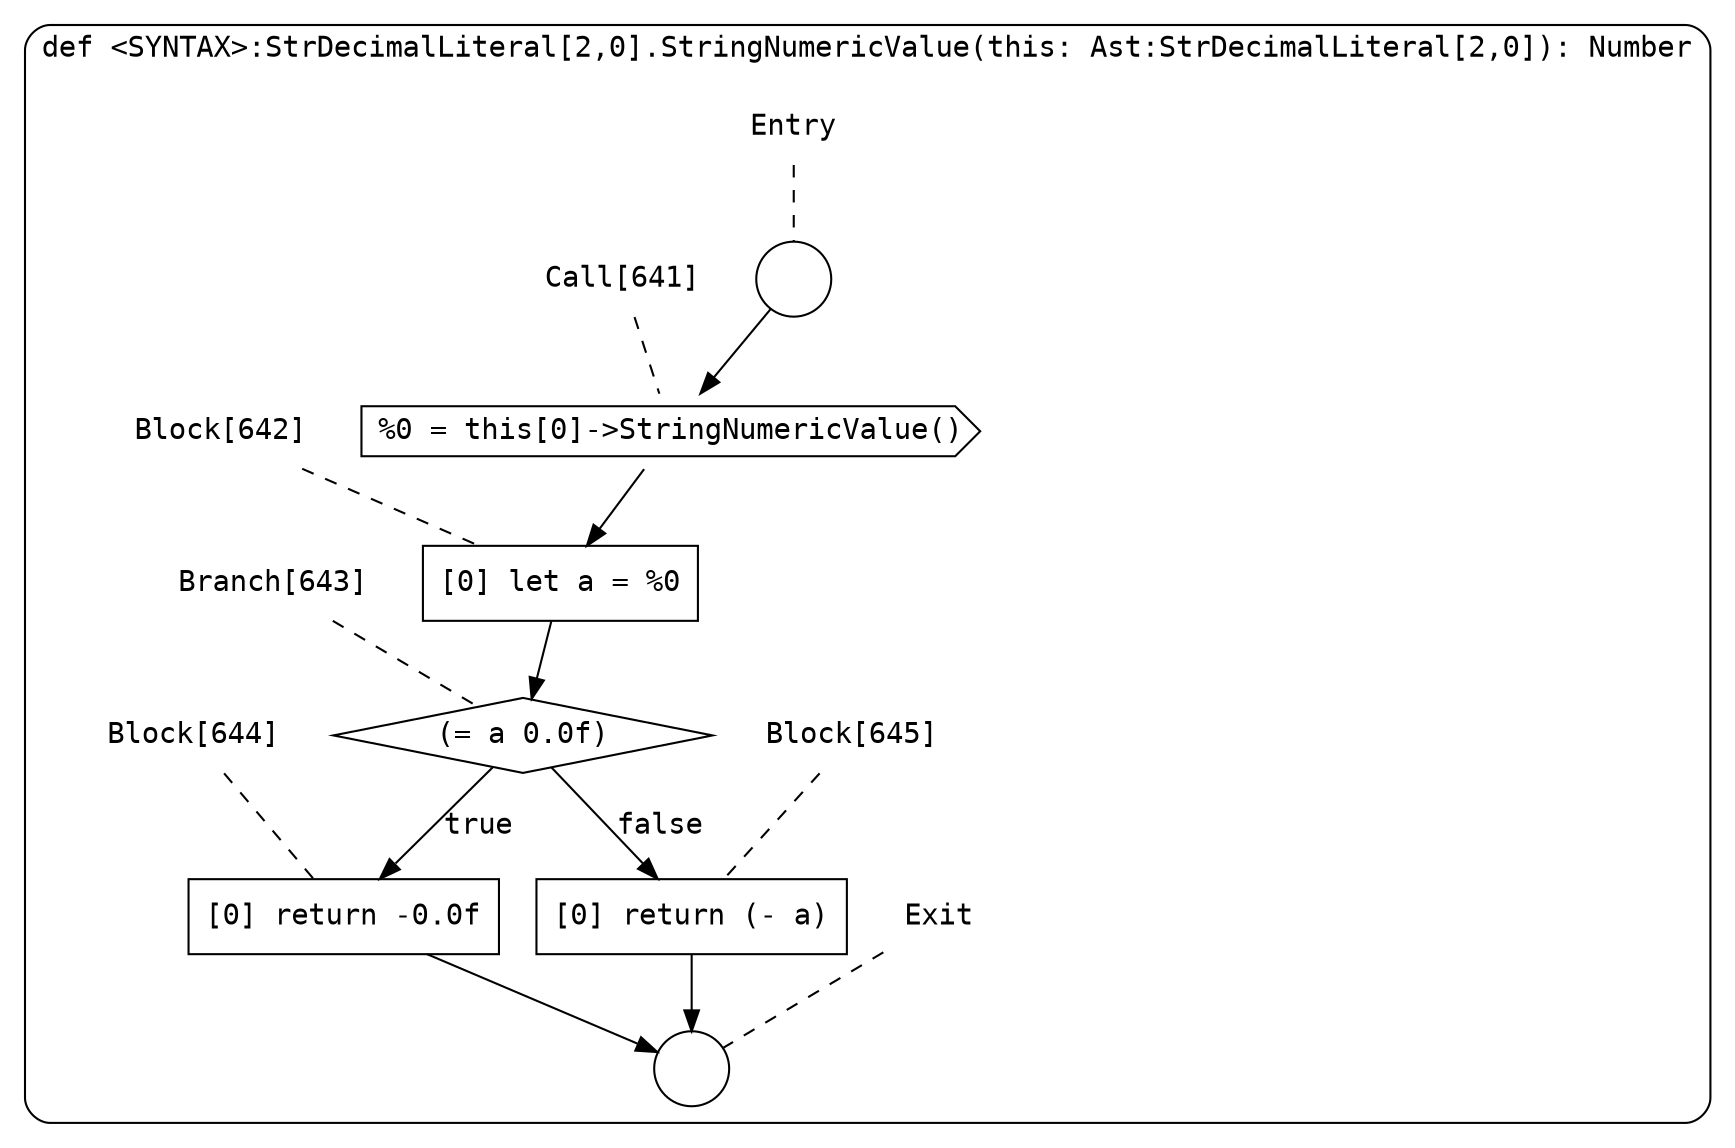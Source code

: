 digraph {
  graph [fontname = "Consolas"]
  node [fontname = "Consolas"]
  edge [fontname = "Consolas"]
  subgraph cluster87 {
    label = "def <SYNTAX>:StrDecimalLiteral[2,0].StringNumericValue(this: Ast:StrDecimalLiteral[2,0]): Number"
    style = rounded
    cluster87_entry_name [shape=none, label=<<font color="black">Entry</font>>]
    cluster87_entry_name -> cluster87_entry [arrowhead=none, color="black", style=dashed]
    cluster87_entry [shape=circle label=" " color="black" fillcolor="white" style=filled]
    cluster87_entry -> node641 [color="black"]
    cluster87_exit_name [shape=none, label=<<font color="black">Exit</font>>]
    cluster87_exit_name -> cluster87_exit [arrowhead=none, color="black", style=dashed]
    cluster87_exit [shape=circle label=" " color="black" fillcolor="white" style=filled]
    node641_name [shape=none, label=<<font color="black">Call[641]</font>>]
    node641_name -> node641 [arrowhead=none, color="black", style=dashed]
    node641 [shape=cds, label=<<font color="black">%0 = this[0]-&gt;StringNumericValue()</font>> color="black" fillcolor="white", style=filled]
    node641 -> node642 [color="black"]
    node642_name [shape=none, label=<<font color="black">Block[642]</font>>]
    node642_name -> node642 [arrowhead=none, color="black", style=dashed]
    node642 [shape=box, label=<<font color="black">[0] let a = %0<BR ALIGN="LEFT"/></font>> color="black" fillcolor="white", style=filled]
    node642 -> node643 [color="black"]
    node643_name [shape=none, label=<<font color="black">Branch[643]</font>>]
    node643_name -> node643 [arrowhead=none, color="black", style=dashed]
    node643 [shape=diamond, label=<<font color="black">(= a 0.0f)</font>> color="black" fillcolor="white", style=filled]
    node643 -> node644 [label=<<font color="black">true</font>> color="black"]
    node643 -> node645 [label=<<font color="black">false</font>> color="black"]
    node644_name [shape=none, label=<<font color="black">Block[644]</font>>]
    node644_name -> node644 [arrowhead=none, color="black", style=dashed]
    node644 [shape=box, label=<<font color="black">[0] return -0.0f<BR ALIGN="LEFT"/></font>> color="black" fillcolor="white", style=filled]
    node644 -> cluster87_exit [color="black"]
    node645_name [shape=none, label=<<font color="black">Block[645]</font>>]
    node645_name -> node645 [arrowhead=none, color="black", style=dashed]
    node645 [shape=box, label=<<font color="black">[0] return (- a)<BR ALIGN="LEFT"/></font>> color="black" fillcolor="white", style=filled]
    node645 -> cluster87_exit [color="black"]
  }
}